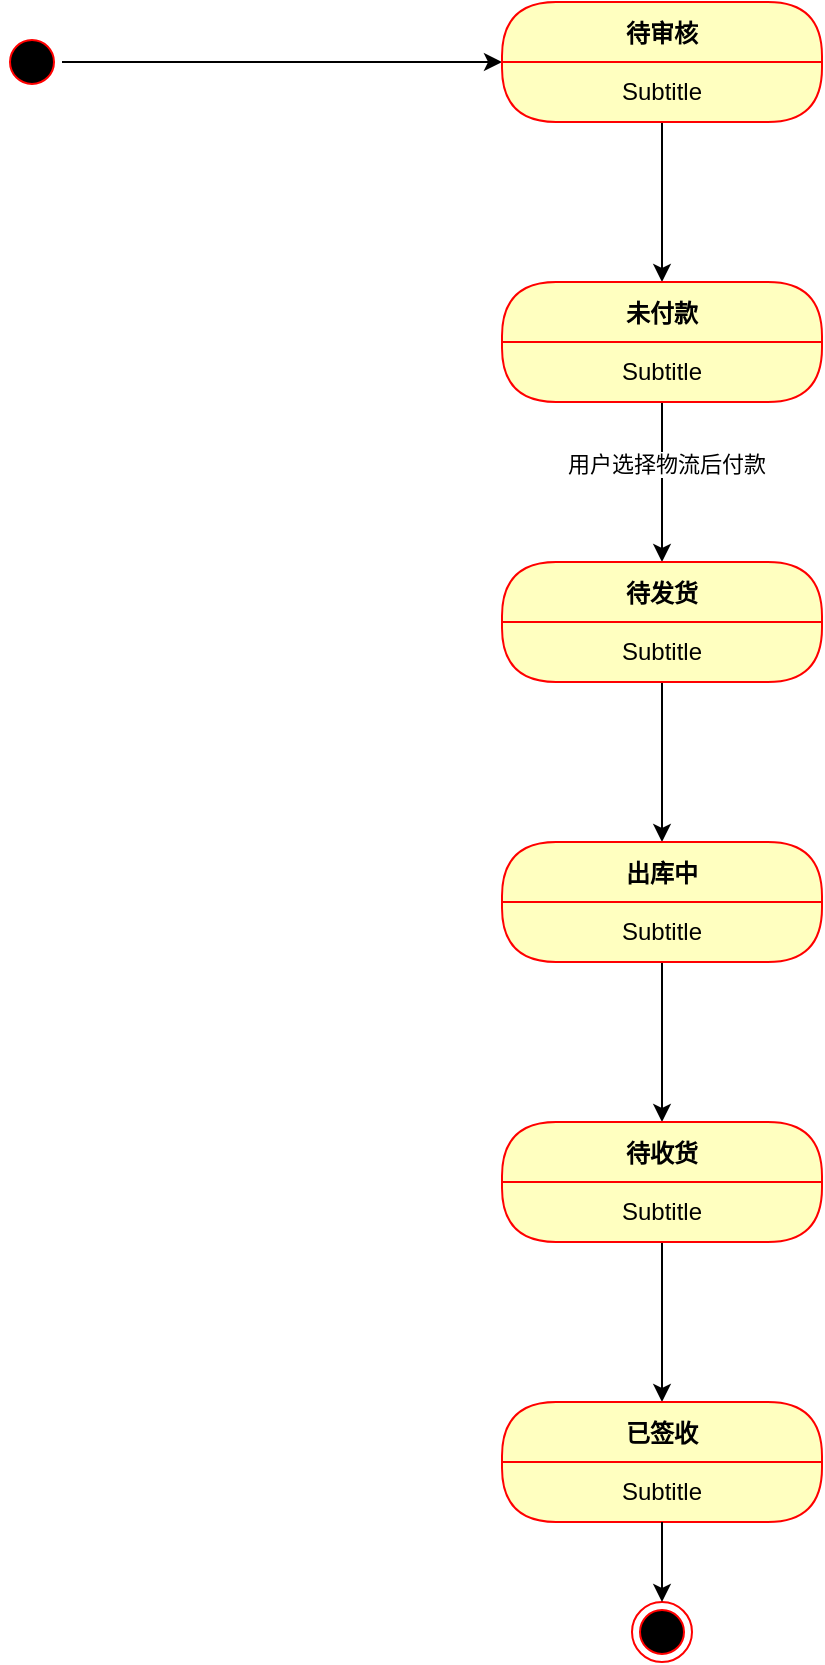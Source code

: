 <mxfile version="21.7.4" type="github">
  <diagram name="Page-1" id="58cdce13-f638-feb5-8d6f-7d28b1aa9fa0">
    <mxGraphModel dx="1434" dy="790" grid="1" gridSize="10" guides="1" tooltips="1" connect="1" arrows="1" fold="1" page="1" pageScale="1" pageWidth="1100" pageHeight="850" background="none" math="0" shadow="0">
      <root>
        <mxCell id="0" />
        <mxCell id="1" parent="0" />
        <mxCell id="nfWQo3VLu1qtxM0jTSUi-68" style="rounded=0;orthogonalLoop=1;jettySize=auto;html=1;exitX=1;exitY=0.5;exitDx=0;exitDy=0;entryX=0;entryY=0;entryDx=0;entryDy=0;" parent="1" source="nfWQo3VLu1qtxM0jTSUi-16" target="nfWQo3VLu1qtxM0jTSUi-33" edge="1">
          <mxGeometry relative="1" as="geometry" />
        </mxCell>
        <mxCell id="nfWQo3VLu1qtxM0jTSUi-16" value="" style="ellipse;html=1;shape=startState;fillColor=#000000;strokeColor=#ff0000;" parent="1" vertex="1">
          <mxGeometry x="140" y="175" width="30" height="30" as="geometry" />
        </mxCell>
        <mxCell id="nfWQo3VLu1qtxM0jTSUi-42" value="" style="edgeStyle=orthogonalEdgeStyle;rounded=0;orthogonalLoop=1;jettySize=auto;html=1;" parent="1" source="nfWQo3VLu1qtxM0jTSUi-32" target="nfWQo3VLu1qtxM0jTSUi-39" edge="1">
          <mxGeometry relative="1" as="geometry" />
        </mxCell>
        <mxCell id="nfWQo3VLu1qtxM0jTSUi-32" value="待审核" style="swimlane;fontStyle=1;align=center;verticalAlign=middle;childLayout=stackLayout;horizontal=1;startSize=30;horizontalStack=0;resizeParent=0;resizeLast=1;container=0;fontColor=#000000;collapsible=0;rounded=1;arcSize=30;strokeColor=#ff0000;fillColor=#ffffc0;swimlaneFillColor=#ffffc0;dropTarget=0;" parent="1" vertex="1">
          <mxGeometry x="390" y="160" width="160" height="60" as="geometry" />
        </mxCell>
        <mxCell id="nfWQo3VLu1qtxM0jTSUi-33" value="Subtitle" style="text;html=1;strokeColor=none;fillColor=none;align=center;verticalAlign=middle;spacingLeft=4;spacingRight=4;whiteSpace=wrap;overflow=hidden;rotatable=0;fontColor=#000000;" parent="nfWQo3VLu1qtxM0jTSUi-32" vertex="1">
          <mxGeometry y="30" width="160" height="30" as="geometry" />
        </mxCell>
        <mxCell id="nfWQo3VLu1qtxM0jTSUi-35" value="Subtitle" style="text;html=1;strokeColor=none;fillColor=none;align=center;verticalAlign=middle;spacingLeft=4;spacingRight=4;whiteSpace=wrap;overflow=hidden;rotatable=0;fontColor=#000000;" parent="nfWQo3VLu1qtxM0jTSUi-32" vertex="1">
          <mxGeometry y="60" width="160" as="geometry" />
        </mxCell>
        <mxCell id="nfWQo3VLu1qtxM0jTSUi-46" value="" style="edgeStyle=orthogonalEdgeStyle;rounded=0;orthogonalLoop=1;jettySize=auto;html=1;" parent="1" source="nfWQo3VLu1qtxM0jTSUi-39" target="nfWQo3VLu1qtxM0jTSUi-43" edge="1">
          <mxGeometry relative="1" as="geometry" />
        </mxCell>
        <mxCell id="6W_15bbC8wswJoI5Mc9y-1" value="用户选择物流后付款" style="edgeLabel;html=1;align=center;verticalAlign=middle;resizable=0;points=[];" vertex="1" connectable="0" parent="nfWQo3VLu1qtxM0jTSUi-46">
          <mxGeometry x="-0.225" y="2" relative="1" as="geometry">
            <mxPoint as="offset" />
          </mxGeometry>
        </mxCell>
        <mxCell id="nfWQo3VLu1qtxM0jTSUi-39" value="未付款" style="swimlane;fontStyle=1;align=center;verticalAlign=middle;childLayout=stackLayout;horizontal=1;startSize=30;horizontalStack=0;resizeParent=0;resizeLast=1;container=0;fontColor=#000000;collapsible=0;rounded=1;arcSize=30;strokeColor=#ff0000;fillColor=#ffffc0;swimlaneFillColor=#ffffc0;dropTarget=0;" parent="1" vertex="1">
          <mxGeometry x="390" y="300" width="160" height="60" as="geometry" />
        </mxCell>
        <mxCell id="nfWQo3VLu1qtxM0jTSUi-40" value="Subtitle" style="text;html=1;strokeColor=none;fillColor=none;align=center;verticalAlign=middle;spacingLeft=4;spacingRight=4;whiteSpace=wrap;overflow=hidden;rotatable=0;fontColor=#000000;" parent="nfWQo3VLu1qtxM0jTSUi-39" vertex="1">
          <mxGeometry y="30" width="160" height="30" as="geometry" />
        </mxCell>
        <mxCell id="nfWQo3VLu1qtxM0jTSUi-41" value="Subtitle" style="text;html=1;strokeColor=none;fillColor=none;align=center;verticalAlign=middle;spacingLeft=4;spacingRight=4;whiteSpace=wrap;overflow=hidden;rotatable=0;fontColor=#000000;" parent="nfWQo3VLu1qtxM0jTSUi-39" vertex="1">
          <mxGeometry y="60" width="160" as="geometry" />
        </mxCell>
        <mxCell id="nfWQo3VLu1qtxM0jTSUi-50" value="" style="edgeStyle=orthogonalEdgeStyle;rounded=0;orthogonalLoop=1;jettySize=auto;html=1;" parent="1" source="nfWQo3VLu1qtxM0jTSUi-43" target="nfWQo3VLu1qtxM0jTSUi-47" edge="1">
          <mxGeometry relative="1" as="geometry" />
        </mxCell>
        <mxCell id="nfWQo3VLu1qtxM0jTSUi-43" value="待发货" style="swimlane;fontStyle=1;align=center;verticalAlign=middle;childLayout=stackLayout;horizontal=1;startSize=30;horizontalStack=0;resizeParent=0;resizeLast=1;container=0;fontColor=#000000;collapsible=0;rounded=1;arcSize=30;strokeColor=#ff0000;fillColor=#ffffc0;swimlaneFillColor=#ffffc0;dropTarget=0;" parent="1" vertex="1">
          <mxGeometry x="390" y="440" width="160" height="60" as="geometry" />
        </mxCell>
        <mxCell id="nfWQo3VLu1qtxM0jTSUi-44" value="Subtitle" style="text;html=1;strokeColor=none;fillColor=none;align=center;verticalAlign=middle;spacingLeft=4;spacingRight=4;whiteSpace=wrap;overflow=hidden;rotatable=0;fontColor=#000000;" parent="nfWQo3VLu1qtxM0jTSUi-43" vertex="1">
          <mxGeometry y="30" width="160" height="30" as="geometry" />
        </mxCell>
        <mxCell id="nfWQo3VLu1qtxM0jTSUi-45" value="Subtitle" style="text;html=1;strokeColor=none;fillColor=none;align=center;verticalAlign=middle;spacingLeft=4;spacingRight=4;whiteSpace=wrap;overflow=hidden;rotatable=0;fontColor=#000000;" parent="nfWQo3VLu1qtxM0jTSUi-43" vertex="1">
          <mxGeometry y="60" width="160" as="geometry" />
        </mxCell>
        <mxCell id="nfWQo3VLu1qtxM0jTSUi-54" value="" style="edgeStyle=orthogonalEdgeStyle;rounded=0;orthogonalLoop=1;jettySize=auto;html=1;" parent="1" source="nfWQo3VLu1qtxM0jTSUi-47" target="nfWQo3VLu1qtxM0jTSUi-51" edge="1">
          <mxGeometry relative="1" as="geometry" />
        </mxCell>
        <mxCell id="nfWQo3VLu1qtxM0jTSUi-47" value="出库中" style="swimlane;fontStyle=1;align=center;verticalAlign=middle;childLayout=stackLayout;horizontal=1;startSize=30;horizontalStack=0;resizeParent=0;resizeLast=1;container=0;fontColor=#000000;collapsible=0;rounded=1;arcSize=30;strokeColor=#ff0000;fillColor=#ffffc0;swimlaneFillColor=#ffffc0;dropTarget=0;" parent="1" vertex="1">
          <mxGeometry x="390" y="580" width="160" height="60" as="geometry" />
        </mxCell>
        <mxCell id="nfWQo3VLu1qtxM0jTSUi-48" value="Subtitle" style="text;html=1;strokeColor=none;fillColor=none;align=center;verticalAlign=middle;spacingLeft=4;spacingRight=4;whiteSpace=wrap;overflow=hidden;rotatable=0;fontColor=#000000;" parent="nfWQo3VLu1qtxM0jTSUi-47" vertex="1">
          <mxGeometry y="30" width="160" height="30" as="geometry" />
        </mxCell>
        <mxCell id="nfWQo3VLu1qtxM0jTSUi-49" value="Subtitle" style="text;html=1;strokeColor=none;fillColor=none;align=center;verticalAlign=middle;spacingLeft=4;spacingRight=4;whiteSpace=wrap;overflow=hidden;rotatable=0;fontColor=#000000;" parent="nfWQo3VLu1qtxM0jTSUi-47" vertex="1">
          <mxGeometry y="60" width="160" as="geometry" />
        </mxCell>
        <mxCell id="nfWQo3VLu1qtxM0jTSUi-65" value="" style="edgeStyle=orthogonalEdgeStyle;rounded=0;orthogonalLoop=1;jettySize=auto;html=1;" parent="1" source="nfWQo3VLu1qtxM0jTSUi-51" target="nfWQo3VLu1qtxM0jTSUi-62" edge="1">
          <mxGeometry relative="1" as="geometry" />
        </mxCell>
        <mxCell id="nfWQo3VLu1qtxM0jTSUi-51" value="待收货" style="swimlane;fontStyle=1;align=center;verticalAlign=middle;childLayout=stackLayout;horizontal=1;startSize=30;horizontalStack=0;resizeParent=0;resizeLast=1;container=0;fontColor=#000000;collapsible=0;rounded=1;arcSize=30;strokeColor=#ff0000;fillColor=#ffffc0;swimlaneFillColor=#ffffc0;dropTarget=0;" parent="1" vertex="1">
          <mxGeometry x="390" y="720" width="160" height="60" as="geometry" />
        </mxCell>
        <mxCell id="nfWQo3VLu1qtxM0jTSUi-52" value="Subtitle" style="text;html=1;strokeColor=none;fillColor=none;align=center;verticalAlign=middle;spacingLeft=4;spacingRight=4;whiteSpace=wrap;overflow=hidden;rotatable=0;fontColor=#000000;" parent="nfWQo3VLu1qtxM0jTSUi-51" vertex="1">
          <mxGeometry y="30" width="160" height="30" as="geometry" />
        </mxCell>
        <mxCell id="nfWQo3VLu1qtxM0jTSUi-53" value="Subtitle" style="text;html=1;strokeColor=none;fillColor=none;align=center;verticalAlign=middle;spacingLeft=4;spacingRight=4;whiteSpace=wrap;overflow=hidden;rotatable=0;fontColor=#000000;" parent="nfWQo3VLu1qtxM0jTSUi-51" vertex="1">
          <mxGeometry y="60" width="160" as="geometry" />
        </mxCell>
        <mxCell id="nfWQo3VLu1qtxM0jTSUi-62" value="已签收" style="swimlane;fontStyle=1;align=center;verticalAlign=middle;childLayout=stackLayout;horizontal=1;startSize=30;horizontalStack=0;resizeParent=0;resizeLast=1;container=0;fontColor=#000000;collapsible=0;rounded=1;arcSize=30;strokeColor=#ff0000;fillColor=#ffffc0;swimlaneFillColor=#ffffc0;dropTarget=0;" parent="1" vertex="1">
          <mxGeometry x="390" y="860" width="160" height="60" as="geometry" />
        </mxCell>
        <mxCell id="nfWQo3VLu1qtxM0jTSUi-63" value="Subtitle" style="text;html=1;strokeColor=none;fillColor=none;align=center;verticalAlign=middle;spacingLeft=4;spacingRight=4;whiteSpace=wrap;overflow=hidden;rotatable=0;fontColor=#000000;" parent="nfWQo3VLu1qtxM0jTSUi-62" vertex="1">
          <mxGeometry y="30" width="160" height="30" as="geometry" />
        </mxCell>
        <mxCell id="nfWQo3VLu1qtxM0jTSUi-64" value="Subtitle" style="text;html=1;strokeColor=none;fillColor=none;align=center;verticalAlign=middle;spacingLeft=4;spacingRight=4;whiteSpace=wrap;overflow=hidden;rotatable=0;fontColor=#000000;" parent="nfWQo3VLu1qtxM0jTSUi-62" vertex="1">
          <mxGeometry y="60" width="160" as="geometry" />
        </mxCell>
        <mxCell id="nfWQo3VLu1qtxM0jTSUi-66" value="" style="ellipse;html=1;shape=endState;fillColor=#000000;strokeColor=#ff0000;" parent="1" vertex="1">
          <mxGeometry x="455" y="960" width="30" height="30" as="geometry" />
        </mxCell>
        <mxCell id="nfWQo3VLu1qtxM0jTSUi-67" style="edgeStyle=orthogonalEdgeStyle;rounded=0;orthogonalLoop=1;jettySize=auto;html=1;exitX=0.5;exitY=1;exitDx=0;exitDy=0;entryX=0.5;entryY=0;entryDx=0;entryDy=0;" parent="1" source="nfWQo3VLu1qtxM0jTSUi-63" target="nfWQo3VLu1qtxM0jTSUi-66" edge="1">
          <mxGeometry relative="1" as="geometry" />
        </mxCell>
      </root>
    </mxGraphModel>
  </diagram>
</mxfile>
